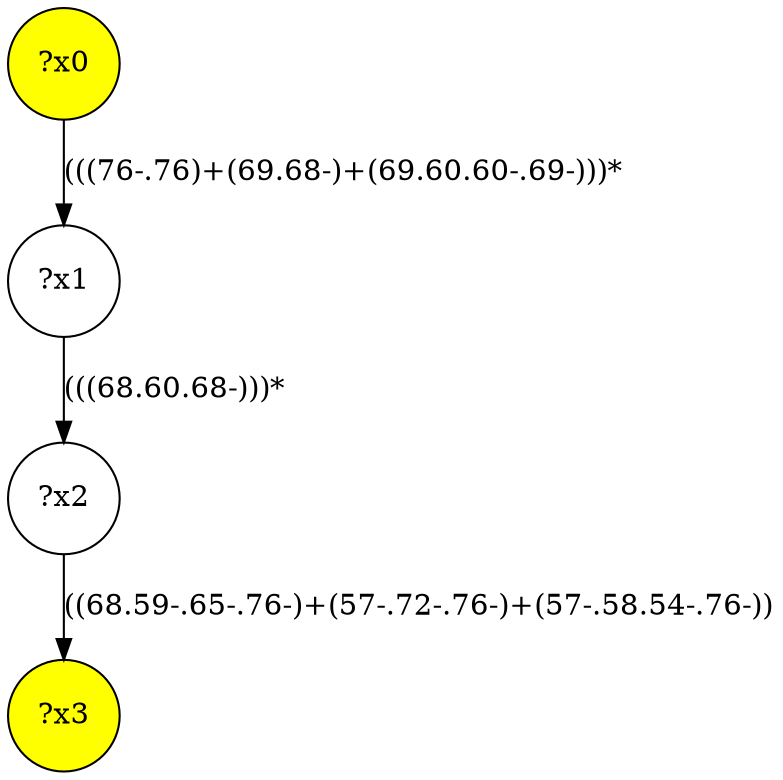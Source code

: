 digraph g {
	x0 [fillcolor="yellow", style="filled," shape=circle, label="?x0"];
	x3 [fillcolor="yellow", style="filled," shape=circle, label="?x3"];
	x1 [shape=circle, label="?x1"];
	x0 -> x1 [label="(((76-.76)+(69.68-)+(69.60.60-.69-)))*"];
	x2 [shape=circle, label="?x2"];
	x1 -> x2 [label="(((68.60.68-)))*"];
	x2 -> x3 [label="((68.59-.65-.76-)+(57-.72-.76-)+(57-.58.54-.76-))"];
}
